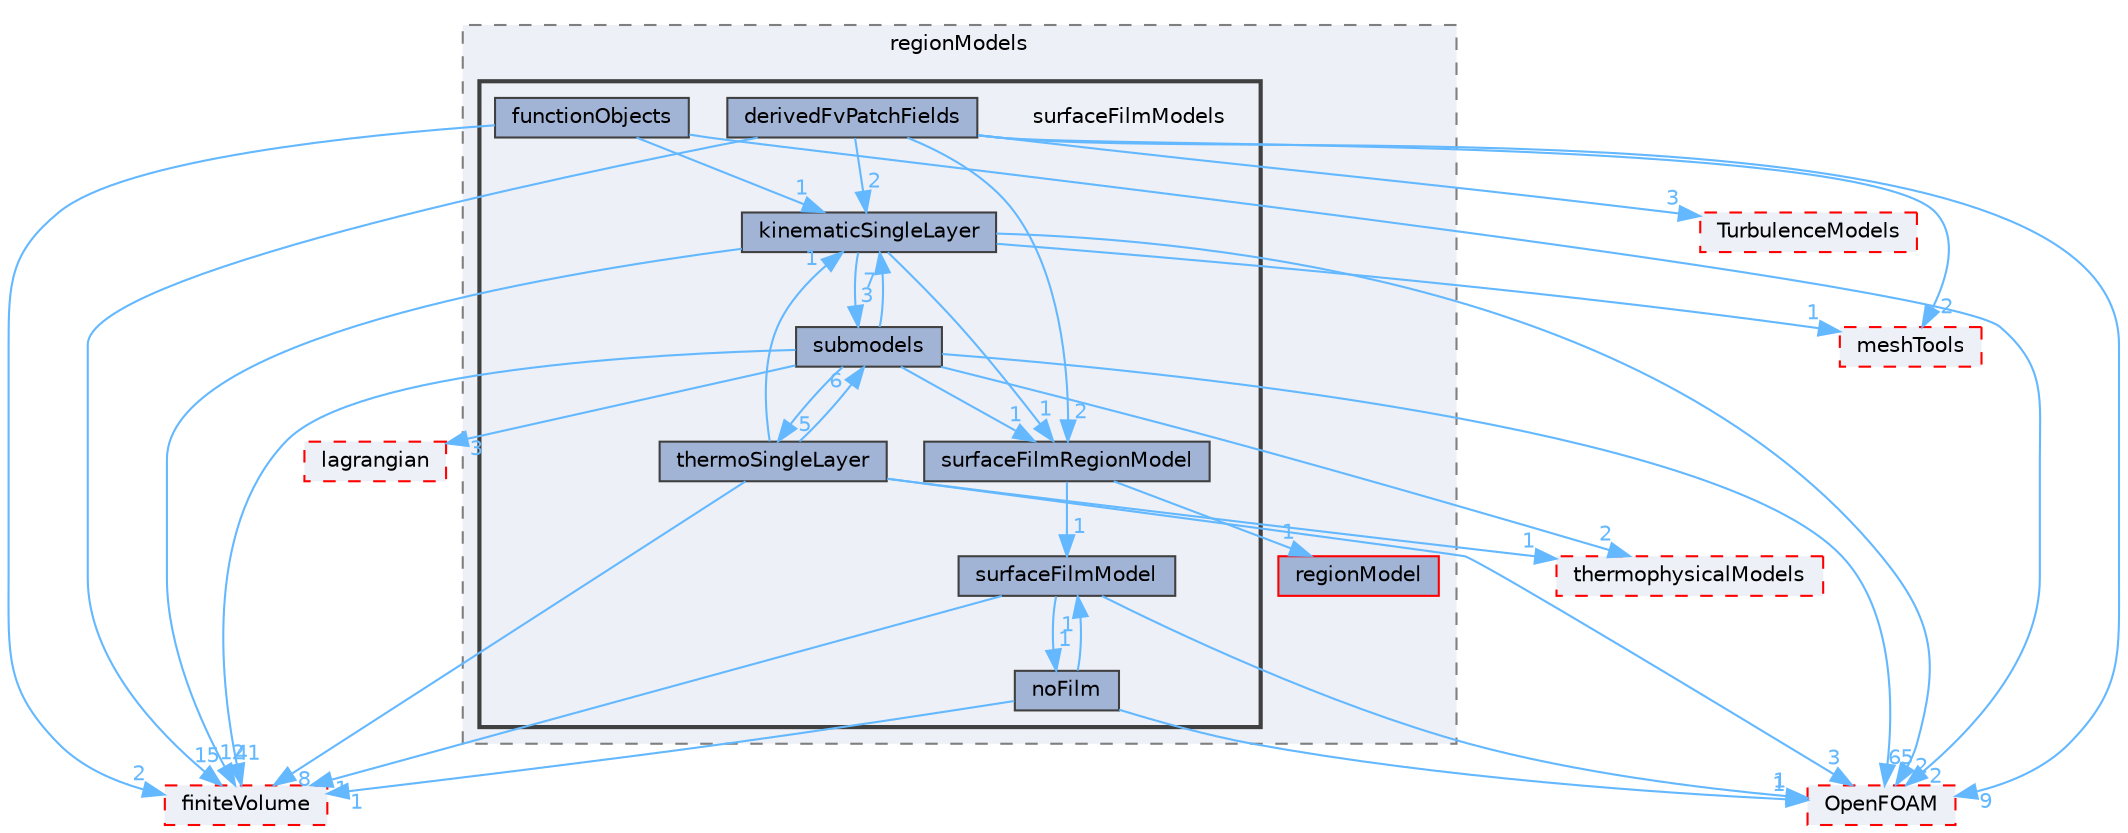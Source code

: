 digraph "src/regionModels/surfaceFilmModels"
{
 // LATEX_PDF_SIZE
  bgcolor="transparent";
  edge [fontname=Helvetica,fontsize=10,labelfontname=Helvetica,labelfontsize=10];
  node [fontname=Helvetica,fontsize=10,shape=box,height=0.2,width=0.4];
  compound=true
  subgraph clusterdir_1cee61ac5e24023b73c87e3e265bd2be {
    graph [ bgcolor="#edf0f7", pencolor="grey50", label="regionModels", fontname=Helvetica,fontsize=10 style="filled,dashed", URL="dir_1cee61ac5e24023b73c87e3e265bd2be.html",tooltip=""]
  dir_e1879fa133c4c7d7be31da46fdc26b53 [label="regionModel", fillcolor="#a2b4d6", color="red", style="filled", URL="dir_e1879fa133c4c7d7be31da46fdc26b53.html",tooltip=""];
  subgraph clusterdir_76cda00b2119e3ca1b811eb59fd40c16 {
    graph [ bgcolor="#edf0f7", pencolor="grey25", label="", fontname=Helvetica,fontsize=10 style="filled,bold", URL="dir_76cda00b2119e3ca1b811eb59fd40c16.html",tooltip=""]
    dir_76cda00b2119e3ca1b811eb59fd40c16 [shape=plaintext, label="surfaceFilmModels"];
  dir_14c53c78ec2b5d882a56315f8bf4c443 [label="derivedFvPatchFields", fillcolor="#a2b4d6", color="grey25", style="filled", URL="dir_14c53c78ec2b5d882a56315f8bf4c443.html",tooltip=""];
  dir_0d50a3023013df363765eda7bde2a31c [label="functionObjects", fillcolor="#a2b4d6", color="grey25", style="filled", URL="dir_0d50a3023013df363765eda7bde2a31c.html",tooltip=""];
  dir_1c60e658c3548753b29433c6c9718fd3 [label="kinematicSingleLayer", fillcolor="#a2b4d6", color="grey25", style="filled", URL="dir_1c60e658c3548753b29433c6c9718fd3.html",tooltip=""];
  dir_0e405bdd0cd28fa7324e6a0fe1e40586 [label="noFilm", fillcolor="#a2b4d6", color="grey25", style="filled", URL="dir_0e405bdd0cd28fa7324e6a0fe1e40586.html",tooltip=""];
  dir_1a2449bf10d166cb32b637bb1f2c8120 [label="submodels", fillcolor="#a2b4d6", color="grey25", style="filled", URL="dir_1a2449bf10d166cb32b637bb1f2c8120.html",tooltip=""];
  dir_318e28e1a51a420b88bf1d80f47d8e33 [label="surfaceFilmModel", fillcolor="#a2b4d6", color="grey25", style="filled", URL="dir_318e28e1a51a420b88bf1d80f47d8e33.html",tooltip=""];
  dir_9f1eb570a6318b565c636616cce72970 [label="surfaceFilmRegionModel", fillcolor="#a2b4d6", color="grey25", style="filled", URL="dir_9f1eb570a6318b565c636616cce72970.html",tooltip=""];
  dir_ace9ddf4436ac19d16c24b262d3e197b [label="thermoSingleLayer", fillcolor="#a2b4d6", color="grey25", style="filled", URL="dir_ace9ddf4436ac19d16c24b262d3e197b.html",tooltip=""];
  }
  }
  dir_1eda626aeac0f0ad2848c36acaa5d501 [label="TurbulenceModels", fillcolor="#edf0f7", color="red", style="filled,dashed", URL="dir_1eda626aeac0f0ad2848c36acaa5d501.html",tooltip=""];
  dir_2778d089ec5c4f66810b11f753867003 [label="thermophysicalModels", fillcolor="#edf0f7", color="red", style="filled,dashed", URL="dir_2778d089ec5c4f66810b11f753867003.html",tooltip=""];
  dir_9bd15774b555cf7259a6fa18f99fe99b [label="finiteVolume", fillcolor="#edf0f7", color="red", style="filled,dashed", URL="dir_9bd15774b555cf7259a6fa18f99fe99b.html",tooltip=""];
  dir_ae30ad0bef50cf391b24c614251bb9fd [label="meshTools", fillcolor="#edf0f7", color="red", style="filled,dashed", URL="dir_ae30ad0bef50cf391b24c614251bb9fd.html",tooltip=""];
  dir_c5473ff19b20e6ec4dfe5c310b3778a8 [label="OpenFOAM", fillcolor="#edf0f7", color="red", style="filled,dashed", URL="dir_c5473ff19b20e6ec4dfe5c310b3778a8.html",tooltip=""];
  dir_f8c25efc4b6f6a8502a42d5af7554d23 [label="lagrangian", fillcolor="#edf0f7", color="red", style="filled,dashed", URL="dir_f8c25efc4b6f6a8502a42d5af7554d23.html",tooltip=""];
  dir_14c53c78ec2b5d882a56315f8bf4c443->dir_1eda626aeac0f0ad2848c36acaa5d501 [headlabel="3", labeldistance=1.5 headhref="dir_000887_004143.html" href="dir_000887_004143.html" color="steelblue1" fontcolor="steelblue1"];
  dir_14c53c78ec2b5d882a56315f8bf4c443->dir_9bd15774b555cf7259a6fa18f99fe99b [headlabel="15", labeldistance=1.5 headhref="dir_000887_001387.html" href="dir_000887_001387.html" color="steelblue1" fontcolor="steelblue1"];
  dir_14c53c78ec2b5d882a56315f8bf4c443->dir_9f1eb570a6318b565c636616cce72970 [headlabel="2", labeldistance=1.5 headhref="dir_000887_003839.html" href="dir_000887_003839.html" color="steelblue1" fontcolor="steelblue1"];
  dir_14c53c78ec2b5d882a56315f8bf4c443->dir_ae30ad0bef50cf391b24c614251bb9fd [headlabel="2", labeldistance=1.5 headhref="dir_000887_002382.html" href="dir_000887_002382.html" color="steelblue1" fontcolor="steelblue1"];
  dir_14c53c78ec2b5d882a56315f8bf4c443->dir_c5473ff19b20e6ec4dfe5c310b3778a8 [headlabel="9", labeldistance=1.5 headhref="dir_000887_002695.html" href="dir_000887_002695.html" color="steelblue1" fontcolor="steelblue1"];
  dir_14c53c78ec2b5d882a56315f8bf4c443->dir_1c60e658c3548753b29433c6c9718fd3 [headlabel="2", labeldistance=1.5 headhref="dir_000887_002026.html" href="dir_000887_002026.html" color="steelblue1" fontcolor="steelblue1"];
  dir_0d50a3023013df363765eda7bde2a31c->dir_1c60e658c3548753b29433c6c9718fd3 [headlabel="1", labeldistance=1.5 headhref="dir_001523_002026.html" href="dir_001523_002026.html" color="steelblue1" fontcolor="steelblue1"];
  dir_0d50a3023013df363765eda7bde2a31c->dir_9bd15774b555cf7259a6fa18f99fe99b [headlabel="2", labeldistance=1.5 headhref="dir_001523_001387.html" href="dir_001523_001387.html" color="steelblue1" fontcolor="steelblue1"];
  dir_0d50a3023013df363765eda7bde2a31c->dir_c5473ff19b20e6ec4dfe5c310b3778a8 [headlabel="2", labeldistance=1.5 headhref="dir_001523_002695.html" href="dir_001523_002695.html" color="steelblue1" fontcolor="steelblue1"];
  dir_1c60e658c3548753b29433c6c9718fd3->dir_1a2449bf10d166cb32b637bb1f2c8120 [headlabel="3", labeldistance=1.5 headhref="dir_002026_003805.html" href="dir_002026_003805.html" color="steelblue1" fontcolor="steelblue1"];
  dir_1c60e658c3548753b29433c6c9718fd3->dir_9bd15774b555cf7259a6fa18f99fe99b [headlabel="12", labeldistance=1.5 headhref="dir_002026_001387.html" href="dir_002026_001387.html" color="steelblue1" fontcolor="steelblue1"];
  dir_1c60e658c3548753b29433c6c9718fd3->dir_9f1eb570a6318b565c636616cce72970 [headlabel="1", labeldistance=1.5 headhref="dir_002026_003839.html" href="dir_002026_003839.html" color="steelblue1" fontcolor="steelblue1"];
  dir_1c60e658c3548753b29433c6c9718fd3->dir_ae30ad0bef50cf391b24c614251bb9fd [headlabel="1", labeldistance=1.5 headhref="dir_002026_002382.html" href="dir_002026_002382.html" color="steelblue1" fontcolor="steelblue1"];
  dir_1c60e658c3548753b29433c6c9718fd3->dir_c5473ff19b20e6ec4dfe5c310b3778a8 [headlabel="2", labeldistance=1.5 headhref="dir_002026_002695.html" href="dir_002026_002695.html" color="steelblue1" fontcolor="steelblue1"];
  dir_0e405bdd0cd28fa7324e6a0fe1e40586->dir_318e28e1a51a420b88bf1d80f47d8e33 [headlabel="1", labeldistance=1.5 headhref="dir_002548_003837.html" href="dir_002548_003837.html" color="steelblue1" fontcolor="steelblue1"];
  dir_0e405bdd0cd28fa7324e6a0fe1e40586->dir_9bd15774b555cf7259a6fa18f99fe99b [headlabel="1", labeldistance=1.5 headhref="dir_002548_001387.html" href="dir_002548_001387.html" color="steelblue1" fontcolor="steelblue1"];
  dir_0e405bdd0cd28fa7324e6a0fe1e40586->dir_c5473ff19b20e6ec4dfe5c310b3778a8 [headlabel="1", labeldistance=1.5 headhref="dir_002548_002695.html" href="dir_002548_002695.html" color="steelblue1" fontcolor="steelblue1"];
  dir_1a2449bf10d166cb32b637bb1f2c8120->dir_1c60e658c3548753b29433c6c9718fd3 [headlabel="7", labeldistance=1.5 headhref="dir_003805_002026.html" href="dir_003805_002026.html" color="steelblue1" fontcolor="steelblue1"];
  dir_1a2449bf10d166cb32b637bb1f2c8120->dir_2778d089ec5c4f66810b11f753867003 [headlabel="2", labeldistance=1.5 headhref="dir_003805_004022.html" href="dir_003805_004022.html" color="steelblue1" fontcolor="steelblue1"];
  dir_1a2449bf10d166cb32b637bb1f2c8120->dir_9bd15774b555cf7259a6fa18f99fe99b [headlabel="41", labeldistance=1.5 headhref="dir_003805_001387.html" href="dir_003805_001387.html" color="steelblue1" fontcolor="steelblue1"];
  dir_1a2449bf10d166cb32b637bb1f2c8120->dir_9f1eb570a6318b565c636616cce72970 [headlabel="1", labeldistance=1.5 headhref="dir_003805_003839.html" href="dir_003805_003839.html" color="steelblue1" fontcolor="steelblue1"];
  dir_1a2449bf10d166cb32b637bb1f2c8120->dir_ace9ddf4436ac19d16c24b262d3e197b [headlabel="5", labeldistance=1.5 headhref="dir_003805_004027.html" href="dir_003805_004027.html" color="steelblue1" fontcolor="steelblue1"];
  dir_1a2449bf10d166cb32b637bb1f2c8120->dir_c5473ff19b20e6ec4dfe5c310b3778a8 [headlabel="65", labeldistance=1.5 headhref="dir_003805_002695.html" href="dir_003805_002695.html" color="steelblue1" fontcolor="steelblue1"];
  dir_1a2449bf10d166cb32b637bb1f2c8120->dir_f8c25efc4b6f6a8502a42d5af7554d23 [headlabel="3", labeldistance=1.5 headhref="dir_003805_002071.html" href="dir_003805_002071.html" color="steelblue1" fontcolor="steelblue1"];
  dir_318e28e1a51a420b88bf1d80f47d8e33->dir_0e405bdd0cd28fa7324e6a0fe1e40586 [headlabel="1", labeldistance=1.5 headhref="dir_003837_002548.html" href="dir_003837_002548.html" color="steelblue1" fontcolor="steelblue1"];
  dir_318e28e1a51a420b88bf1d80f47d8e33->dir_9bd15774b555cf7259a6fa18f99fe99b [headlabel="1", labeldistance=1.5 headhref="dir_003837_001387.html" href="dir_003837_001387.html" color="steelblue1" fontcolor="steelblue1"];
  dir_318e28e1a51a420b88bf1d80f47d8e33->dir_c5473ff19b20e6ec4dfe5c310b3778a8 [headlabel="1", labeldistance=1.5 headhref="dir_003837_002695.html" href="dir_003837_002695.html" color="steelblue1" fontcolor="steelblue1"];
  dir_9f1eb570a6318b565c636616cce72970->dir_318e28e1a51a420b88bf1d80f47d8e33 [headlabel="1", labeldistance=1.5 headhref="dir_003839_003837.html" href="dir_003839_003837.html" color="steelblue1" fontcolor="steelblue1"];
  dir_9f1eb570a6318b565c636616cce72970->dir_e1879fa133c4c7d7be31da46fdc26b53 [headlabel="1", labeldistance=1.5 headhref="dir_003839_003290.html" href="dir_003839_003290.html" color="steelblue1" fontcolor="steelblue1"];
  dir_ace9ddf4436ac19d16c24b262d3e197b->dir_1a2449bf10d166cb32b637bb1f2c8120 [headlabel="6", labeldistance=1.5 headhref="dir_004027_003805.html" href="dir_004027_003805.html" color="steelblue1" fontcolor="steelblue1"];
  dir_ace9ddf4436ac19d16c24b262d3e197b->dir_1c60e658c3548753b29433c6c9718fd3 [headlabel="1", labeldistance=1.5 headhref="dir_004027_002026.html" href="dir_004027_002026.html" color="steelblue1" fontcolor="steelblue1"];
  dir_ace9ddf4436ac19d16c24b262d3e197b->dir_2778d089ec5c4f66810b11f753867003 [headlabel="1", labeldistance=1.5 headhref="dir_004027_004022.html" href="dir_004027_004022.html" color="steelblue1" fontcolor="steelblue1"];
  dir_ace9ddf4436ac19d16c24b262d3e197b->dir_9bd15774b555cf7259a6fa18f99fe99b [headlabel="8", labeldistance=1.5 headhref="dir_004027_001387.html" href="dir_004027_001387.html" color="steelblue1" fontcolor="steelblue1"];
  dir_ace9ddf4436ac19d16c24b262d3e197b->dir_c5473ff19b20e6ec4dfe5c310b3778a8 [headlabel="3", labeldistance=1.5 headhref="dir_004027_002695.html" href="dir_004027_002695.html" color="steelblue1" fontcolor="steelblue1"];
}
